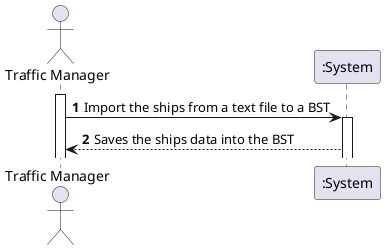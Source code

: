 @startuml
'https://plantuml.com/sequence-diagram

autonumber

actor "Traffic Manager" as TM

activate TM
TM -> ":System" : Import the ships from a text file to a BST

activate ":System"
":System" --> TM : Saves the ships data into the BST

@enduml